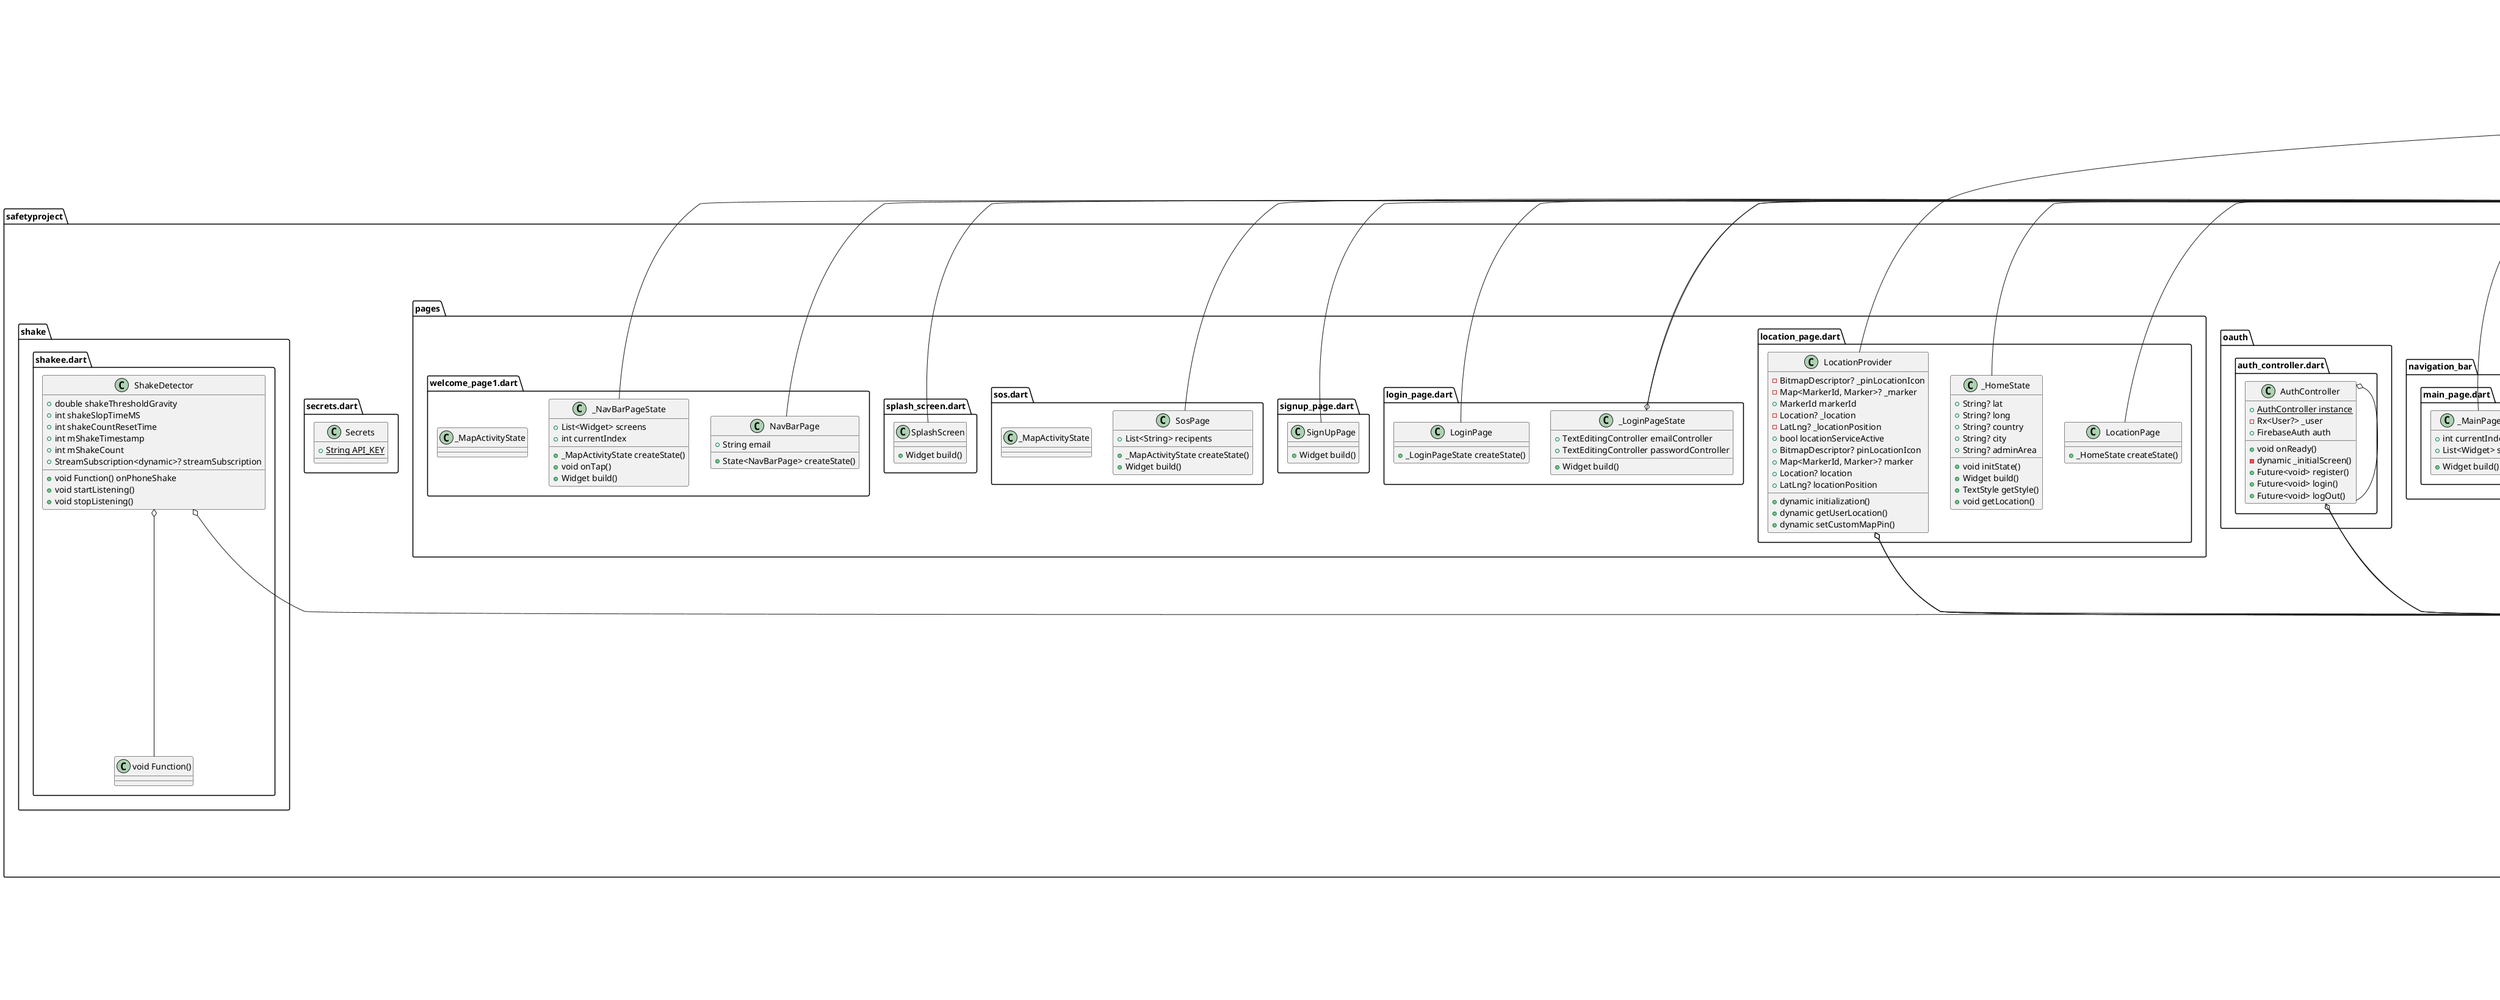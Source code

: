 @startuml
set namespaceSeparator ::
class "safetyproject::contact::contact_page.dart::ContactPage" {
  +_ContactPageState createState()
}
"flutter::src::widgets::framework.dart::StatefulWidget" <|-- "safetyproject::contact::contact_page.dart::ContactPage"

class "safetyproject::contact::contact_page.dart::_ContactPageState" {
  -GlobalKey<FormState> _formStateKey
  {static} +Future<List<PersonalContacts>>? contacts
  +DBHelper dbHelper
  {static} +List<String> emergencyContactsName
  {static} +List<String> emergencyContactsInitials
  {static} +List<String> emergencyContactsNo
  -TextEditingController _textFieldController1
  -TextEditingController _textFieldController2
  +void getInitial()
  -void _addContact()
  +void initState()
  +void getData()
  +dynamic refreshContacts()
  +Widget build()
}

"safetyproject::contact::contact_page.dart::_ContactPageState" o-- "flutter::src::widgets::framework.dart::GlobalKey<FormState>"
"safetyproject::contact::contact_page.dart::_ContactPageState" o-- "safetyproject::contact::db_helper.dart::DBHelper"
"safetyproject::contact::contact_page.dart::_ContactPageState" o-- "flutter::src::widgets::editable_text.dart::TextEditingController"
"flutter::src::widgets::framework.dart::State" <|-- "safetyproject::contact::contact_page.dart::_ContactPageState"

class "safetyproject::contact::db_helper.dart::DBHelper" {
  {static} -Database? _db
  +Future<Database> db
  +dynamic initDatabase()
  -dynamic _onCreate()
  +Future<PersonalContacts> add()
  +Future<List<PersonalContacts>> getContacts()
  +Future<int> delete()
  +Future<int> update()
  +Future<dynamic> close()
}

"safetyproject::contact::db_helper.dart::DBHelper" o-- "sqflite_common::sqlite_api.dart::Database"

class "safetyproject::contact::personal_contacts.dart::PersonalContacts" {
  +int id
  +String name
  +String contactNo
  +Map<String, dynamic> toMap()
}

class "safetyproject::location::googlemap_page.dart::GoogleMapPage" {
  +_GoogleMapPageState createState()
}

"flutter::src::widgets::framework.dart::StatefulWidget" <|-- "safetyproject::location::googlemap_page.dart::GoogleMapPage"

class "safetyproject::location::googlemap_page.dart::_GoogleMapPageState" {
  -CameraPosition _initialLocation
  +GoogleMapController mapController
  -Position _currentPosition
  -String _currentAddress
  +TextEditingController startAddressController
  +TextEditingController destinationAddressController
  +FocusNode startAddressFocusNode
  +FocusNode desrinationAddressFocusNode
  -String _startAddress
  -String _destinationAddress
  -String? _placeDistance
  +Set<Marker> markers
  +PolylinePoints polylinePoints
  +Map<PolylineId, Polyline> polylines
  +List<LatLng> polylineCoordinates
  -GlobalKey<ScaffoldState> _scaffoldKey
  -Widget _textField()
  -dynamic _getCurrentLocation()
  -dynamic _getAddress()
  -Future<bool> _calculateDistance()
  -double _coordinateDistance()
  -dynamic _createPolylines()
  +void initState()
  +Widget build()
}

"safetyproject::location::googlemap_page.dart::_GoogleMapPageState" o-- "google_maps_flutter_platform_interface::src::types::camera.dart::CameraPosition"
"safetyproject::location::googlemap_page.dart::_GoogleMapPageState" o-- "google_maps_flutter::google_maps_flutter.dart::GoogleMapController"
"safetyproject::location::googlemap_page.dart::_GoogleMapPageState" o-- "geolocator_platform_interface::src::models::position.dart::Position"
"safetyproject::location::googlemap_page.dart::_GoogleMapPageState" o-- "flutter::src::widgets::editable_text.dart::TextEditingController"
"safetyproject::location::googlemap_page.dart::_GoogleMapPageState" o-- "flutter::src::widgets::focus_manager.dart::FocusNode"
"safetyproject::location::googlemap_page.dart::_GoogleMapPageState" o-- "flutter_polyline_points::flutter_polyline_points.dart::PolylinePoints"
"safetyproject::location::googlemap_page.dart::_GoogleMapPageState" o-- "flutter::src::widgets::framework.dart::GlobalKey<ScaffoldState>"
"flutter::src::widgets::framework.dart::State" <|-- "safetyproject::location::googlemap_page.dart::_GoogleMapPageState"

class "safetyproject::location::location_page_tracker.dart::LocationProvider" {
  -BitmapDescriptor? _pinLocationIcon
  -Map<MarkerId, Marker>? _marker
  +MarkerId markerId
  -Location? _location
  -LatLng? _locationPosition
  +bool locationServiceActive
  +BitmapDescriptor? pinLocationIcon
  +Map<MarkerId, Marker>? marker
  +Location? location
  +LatLng? locationPosition
  +dynamic initialization()
  +dynamic getUserLocation()
  +dynamic setCustomMapPin()
}

"safetyproject::location::location_page_tracker.dart::LocationProvider" o-- "google_maps_flutter_platform_interface::src::types::bitmap.dart::BitmapDescriptor"
"safetyproject::location::location_page_tracker.dart::LocationProvider" o-- "google_maps_flutter_platform_interface::src::types::marker.dart::MarkerId"
"safetyproject::location::location_page_tracker.dart::LocationProvider" o-- "location::location.dart::Location"
"safetyproject::location::location_page_tracker.dart::LocationProvider" o-- "google_maps_flutter_platform_interface::src::types::location.dart::LatLng"
"flutter::src::foundation::change_notifier.dart::ChangeNotifier" <|-- "safetyproject::location::location_page_tracker.dart::LocationProvider"

class "safetyproject::location::location_service.dart::LocationService" {
  -Location _location
  -bool _serviceEnabled
  -PermissionStatus? _grantedPermission
  -Future<bool> _checkPermission()
  -Future<bool> _checkService()
  +Future<LocationData?> getLocation()
  +Future<Placemark?> getPlaceMark()
}

"safetyproject::location::location_service.dart::LocationService" o-- "location::location.dart::Location"
"safetyproject::location::location_service.dart::LocationService" o-- "location_platform_interface::location_platform_interface.dart::PermissionStatus"

class "safetyproject::location::welcome_page.dart::WelcomePage" {
  +String email
  +State<WelcomePage> createState()
}

"flutter::src::widgets::framework.dart::StatefulWidget" <|-- "safetyproject::location::welcome_page.dart::WelcomePage"

class "safetyproject::location::welcome_page.dart::_WelcomePageState" {
  +int currentIndex
  +List<Widget> screens
  +List<String> recipents
  +_MapActivityState createState()
  +Widget build()
}

"flutter::src::widgets::framework.dart::State" <|-- "safetyproject::location::welcome_page.dart::_WelcomePageState"

class "safetyproject::location::welcome_page.dart::MapActivity" {
  +_MapActivityState createState()
}

"flutter::src::widgets::framework.dart::StatefulWidget" <|-- "safetyproject::location::welcome_page.dart::MapActivity"

class "safetyproject::location::welcome_page.dart::_MapActivityState" {
  -LatLng _center
  +Position currentLocation
  +void initState()
  +Future<Position> locateUser()
  +dynamic getUserLocation()
  +Widget build()
}

"safetyproject::location::welcome_page.dart::_MapActivityState" o-- "safetyproject::location::welcome_page.dart::LatLng"
"safetyproject::location::welcome_page.dart::_MapActivityState" o-- "geolocator_platform_interface::src::models::position.dart::Position"
"flutter::src::widgets::framework.dart::State" <|-- "safetyproject::location::welcome_page.dart::_MapActivityState"

class "safetyproject::location::welcome_page.dart::LatLng" {
}

class "safetyproject::main.dart::MyApp" {
  +Widget build()
}

"flutter::src::widgets::framework.dart::StatelessWidget" <|-- "safetyproject::main.dart::MyApp"

class "safetyproject::navigation_bar::main_page.dart::MainPage" {
  +State<MainPage> createState()
}

"flutter::src::widgets::framework.dart::StatefulWidget" <|-- "safetyproject::navigation_bar::main_page.dart::MainPage"

class "safetyproject::navigation_bar::main_page.dart::_MainPageState" {
  +int currentIndex
  +List<Widget> screens
  +Widget build()
}

"flutter::src::widgets::framework.dart::State" <|-- "safetyproject::navigation_bar::main_page.dart::_MainPageState"

class "safetyproject::oauth::auth_controller.dart::AuthController" {
  {static} +AuthController instance
  -Rx<User?> _user
  +FirebaseAuth auth
  +void onReady()
  -dynamic _initialScreen()
  +Future<void> register()
  +Future<void> login()
  +Future<void> logOut()
}

"safetyproject::oauth::auth_controller.dart::AuthController" o-- "safetyproject::oauth::auth_controller.dart::AuthController"
"safetyproject::oauth::auth_controller.dart::AuthController" o-- "get::get_rx::src::rx_types::rx_types.dart::Rx<User>"
"safetyproject::oauth::auth_controller.dart::AuthController" o-- "firebase_auth::firebase_auth.dart::FirebaseAuth"
"get::get_state_manager::src::simple::get_controllers.dart::GetxController" <|-- "safetyproject::oauth::auth_controller.dart::AuthController"

class "safetyproject::pages::location_page.dart::LocationPage" {
  +_HomeState createState()
}

"flutter::src::widgets::framework.dart::StatefulWidget" <|-- "safetyproject::pages::location_page.dart::LocationPage"

class "safetyproject::pages::location_page.dart::_HomeState" {
  +String? lat
  +String? long
  +String? country
  +String? city
  +String? adminArea
  +void initState()
  +Widget build()
  +TextStyle getStyle()
  +void getLocation()
}

"flutter::src::widgets::framework.dart::State" <|-- "safetyproject::pages::location_page.dart::_HomeState"

class "safetyproject::pages::location_page.dart::LocationProvider" {
  -BitmapDescriptor? _pinLocationIcon
  -Map<MarkerId, Marker>? _marker
  +MarkerId markerId
  -Location? _location
  -LatLng? _locationPosition
  +bool locationServiceActive
  +BitmapDescriptor? pinLocationIcon
  +Map<MarkerId, Marker>? marker
  +Location? location
  +LatLng? locationPosition
  +dynamic initialization()
  +dynamic getUserLocation()
  +dynamic setCustomMapPin()
}

"safetyproject::pages::location_page.dart::LocationProvider" o-- "google_maps_flutter_platform_interface::src::types::bitmap.dart::BitmapDescriptor"
"safetyproject::pages::location_page.dart::LocationProvider" o-- "google_maps_flutter_platform_interface::src::types::marker.dart::MarkerId"
"safetyproject::pages::location_page.dart::LocationProvider" o-- "location::location.dart::Location"
"safetyproject::pages::location_page.dart::LocationProvider" o-- "google_maps_flutter_platform_interface::src::types::location.dart::LatLng"
"flutter::src::foundation::change_notifier.dart::ChangeNotifier" <|-- "safetyproject::pages::location_page.dart::LocationProvider"

class "safetyproject::pages::login_page.dart::LoginPage" {
  +_LoginPageState createState()
}

"flutter::src::widgets::framework.dart::StatefulWidget" <|-- "safetyproject::pages::login_page.dart::LoginPage"

class "safetyproject::pages::login_page.dart::_LoginPageState" {
  +TextEditingController emailController
  +TextEditingController passwordController
  +Widget build()
}

"safetyproject::pages::login_page.dart::_LoginPageState" o-- "flutter::src::widgets::editable_text.dart::TextEditingController"
"flutter::src::widgets::framework.dart::State" <|-- "safetyproject::pages::login_page.dart::_LoginPageState"

class "safetyproject::pages::signup_page.dart::SignUpPage" {
  +Widget build()
}

"flutter::src::widgets::framework.dart::StatelessWidget" <|-- "safetyproject::pages::signup_page.dart::SignUpPage"

class "safetyproject::pages::sos.dart::SosPage" {
  +List<String> recipents
  +_MapActivityState createState()
  +Widget build()
}

"flutter::src::widgets::framework.dart::StatelessWidget" <|-- "safetyproject::pages::sos.dart::SosPage"

class "safetyproject::pages::sos.dart::_MapActivityState" {
}

class "safetyproject::pages::splash_screen.dart::SplashScreen" {
  +Widget build()
}

"flutter::src::widgets::framework.dart::StatelessWidget" <|-- "safetyproject::pages::splash_screen.dart::SplashScreen"

class "safetyproject::pages::welcome_page1.dart::NavBarPage" {
  +String email
  +State<NavBarPage> createState()
}

"flutter::src::widgets::framework.dart::StatefulWidget" <|-- "safetyproject::pages::welcome_page1.dart::NavBarPage"

class "safetyproject::pages::welcome_page1.dart::_NavBarPageState" {
  +List<Widget> screens
  +int currentIndex
  +_MapActivityState createState()
  +void onTap()
  +Widget build()
}

"flutter::src::widgets::framework.dart::State" <|-- "safetyproject::pages::welcome_page1.dart::_NavBarPageState"

class "safetyproject::pages::welcome_page1.dart::_MapActivityState" {
}

class "safetyproject::secrets.dart::Secrets" {
  {static} +String API_KEY
}

class "safetyproject::shake::shakee.dart::ShakeDetector" {
  +void Function() onPhoneShake
  +double shakeThresholdGravity
  +int shakeSlopTimeMS
  +int shakeCountResetTime
  +int mShakeTimestamp
  +int mShakeCount
  +StreamSubscription<dynamic>? streamSubscription
  +void startListening()
  +void stopListening()
}

"safetyproject::shake::shakee.dart::ShakeDetector" o-- "safetyproject::shake::shakee.dart::void Function()"
"safetyproject::shake::shakee.dart::ShakeDetector" o-- "dart::async::StreamSubscription<dynamic>"


@enduml
